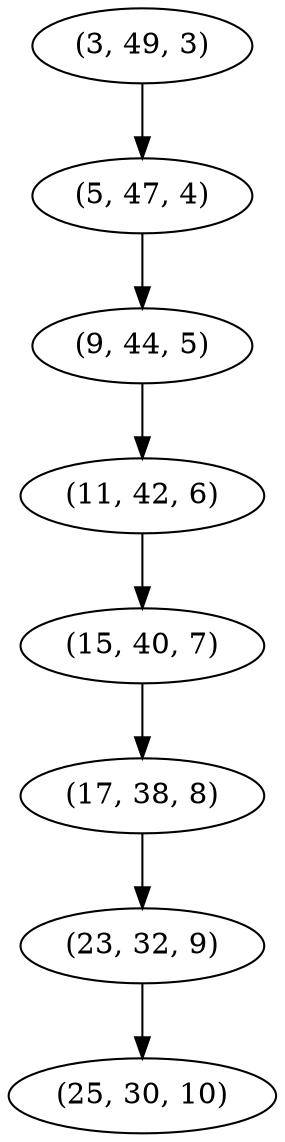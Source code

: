 digraph tree {
    "(3, 49, 3)";
    "(5, 47, 4)";
    "(9, 44, 5)";
    "(11, 42, 6)";
    "(15, 40, 7)";
    "(17, 38, 8)";
    "(23, 32, 9)";
    "(25, 30, 10)";
    "(3, 49, 3)" -> "(5, 47, 4)";
    "(5, 47, 4)" -> "(9, 44, 5)";
    "(9, 44, 5)" -> "(11, 42, 6)";
    "(11, 42, 6)" -> "(15, 40, 7)";
    "(15, 40, 7)" -> "(17, 38, 8)";
    "(17, 38, 8)" -> "(23, 32, 9)";
    "(23, 32, 9)" -> "(25, 30, 10)";
}

